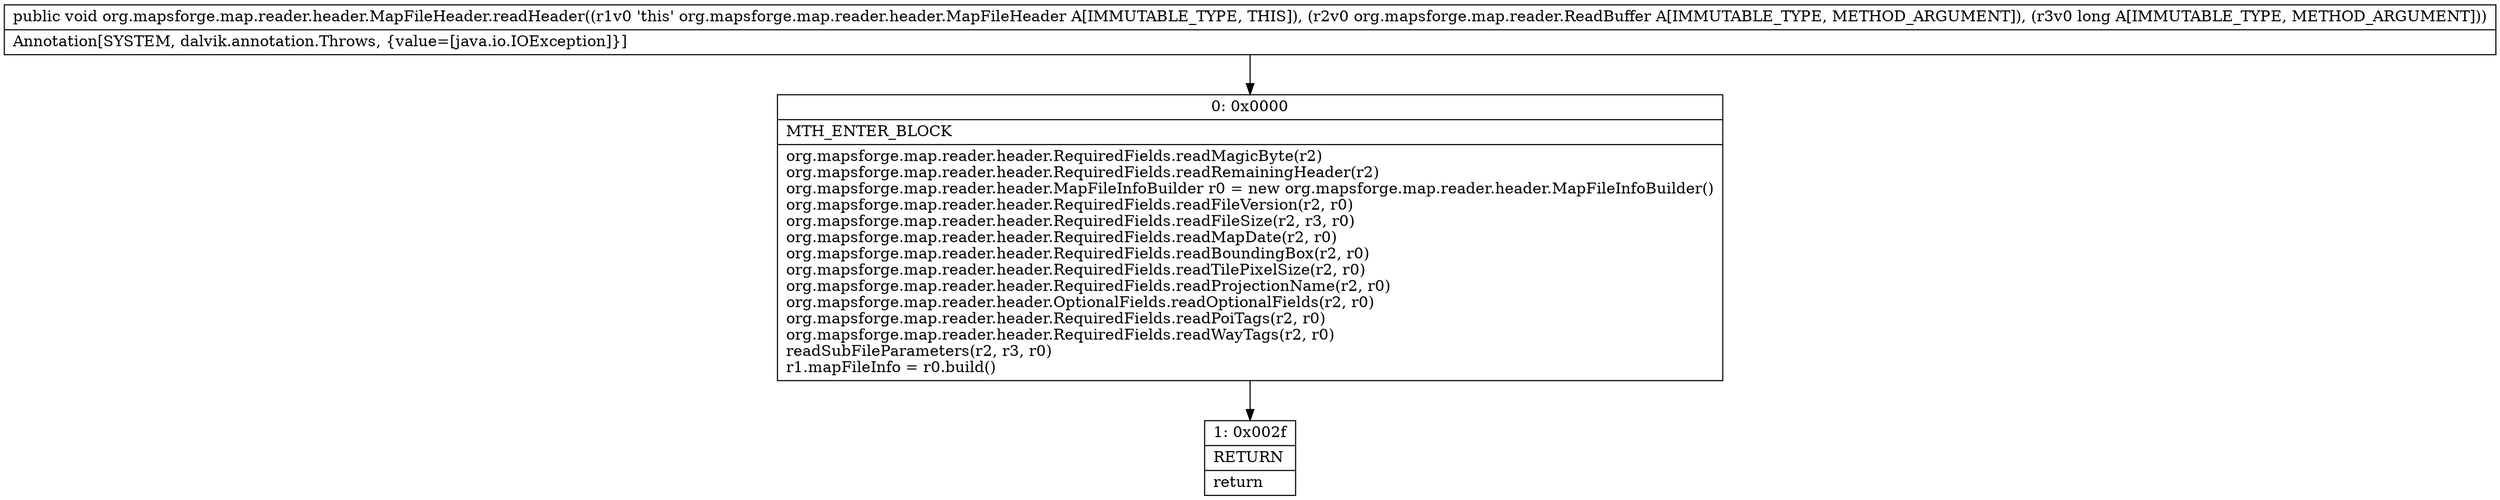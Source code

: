digraph "CFG fororg.mapsforge.map.reader.header.MapFileHeader.readHeader(Lorg\/mapsforge\/map\/reader\/ReadBuffer;J)V" {
Node_0 [shape=record,label="{0\:\ 0x0000|MTH_ENTER_BLOCK\l|org.mapsforge.map.reader.header.RequiredFields.readMagicByte(r2)\lorg.mapsforge.map.reader.header.RequiredFields.readRemainingHeader(r2)\lorg.mapsforge.map.reader.header.MapFileInfoBuilder r0 = new org.mapsforge.map.reader.header.MapFileInfoBuilder()\lorg.mapsforge.map.reader.header.RequiredFields.readFileVersion(r2, r0)\lorg.mapsforge.map.reader.header.RequiredFields.readFileSize(r2, r3, r0)\lorg.mapsforge.map.reader.header.RequiredFields.readMapDate(r2, r0)\lorg.mapsforge.map.reader.header.RequiredFields.readBoundingBox(r2, r0)\lorg.mapsforge.map.reader.header.RequiredFields.readTilePixelSize(r2, r0)\lorg.mapsforge.map.reader.header.RequiredFields.readProjectionName(r2, r0)\lorg.mapsforge.map.reader.header.OptionalFields.readOptionalFields(r2, r0)\lorg.mapsforge.map.reader.header.RequiredFields.readPoiTags(r2, r0)\lorg.mapsforge.map.reader.header.RequiredFields.readWayTags(r2, r0)\lreadSubFileParameters(r2, r3, r0)\lr1.mapFileInfo = r0.build()\l}"];
Node_1 [shape=record,label="{1\:\ 0x002f|RETURN\l|return\l}"];
MethodNode[shape=record,label="{public void org.mapsforge.map.reader.header.MapFileHeader.readHeader((r1v0 'this' org.mapsforge.map.reader.header.MapFileHeader A[IMMUTABLE_TYPE, THIS]), (r2v0 org.mapsforge.map.reader.ReadBuffer A[IMMUTABLE_TYPE, METHOD_ARGUMENT]), (r3v0 long A[IMMUTABLE_TYPE, METHOD_ARGUMENT]))  | Annotation[SYSTEM, dalvik.annotation.Throws, \{value=[java.io.IOException]\}]\l}"];
MethodNode -> Node_0;
Node_0 -> Node_1;
}

